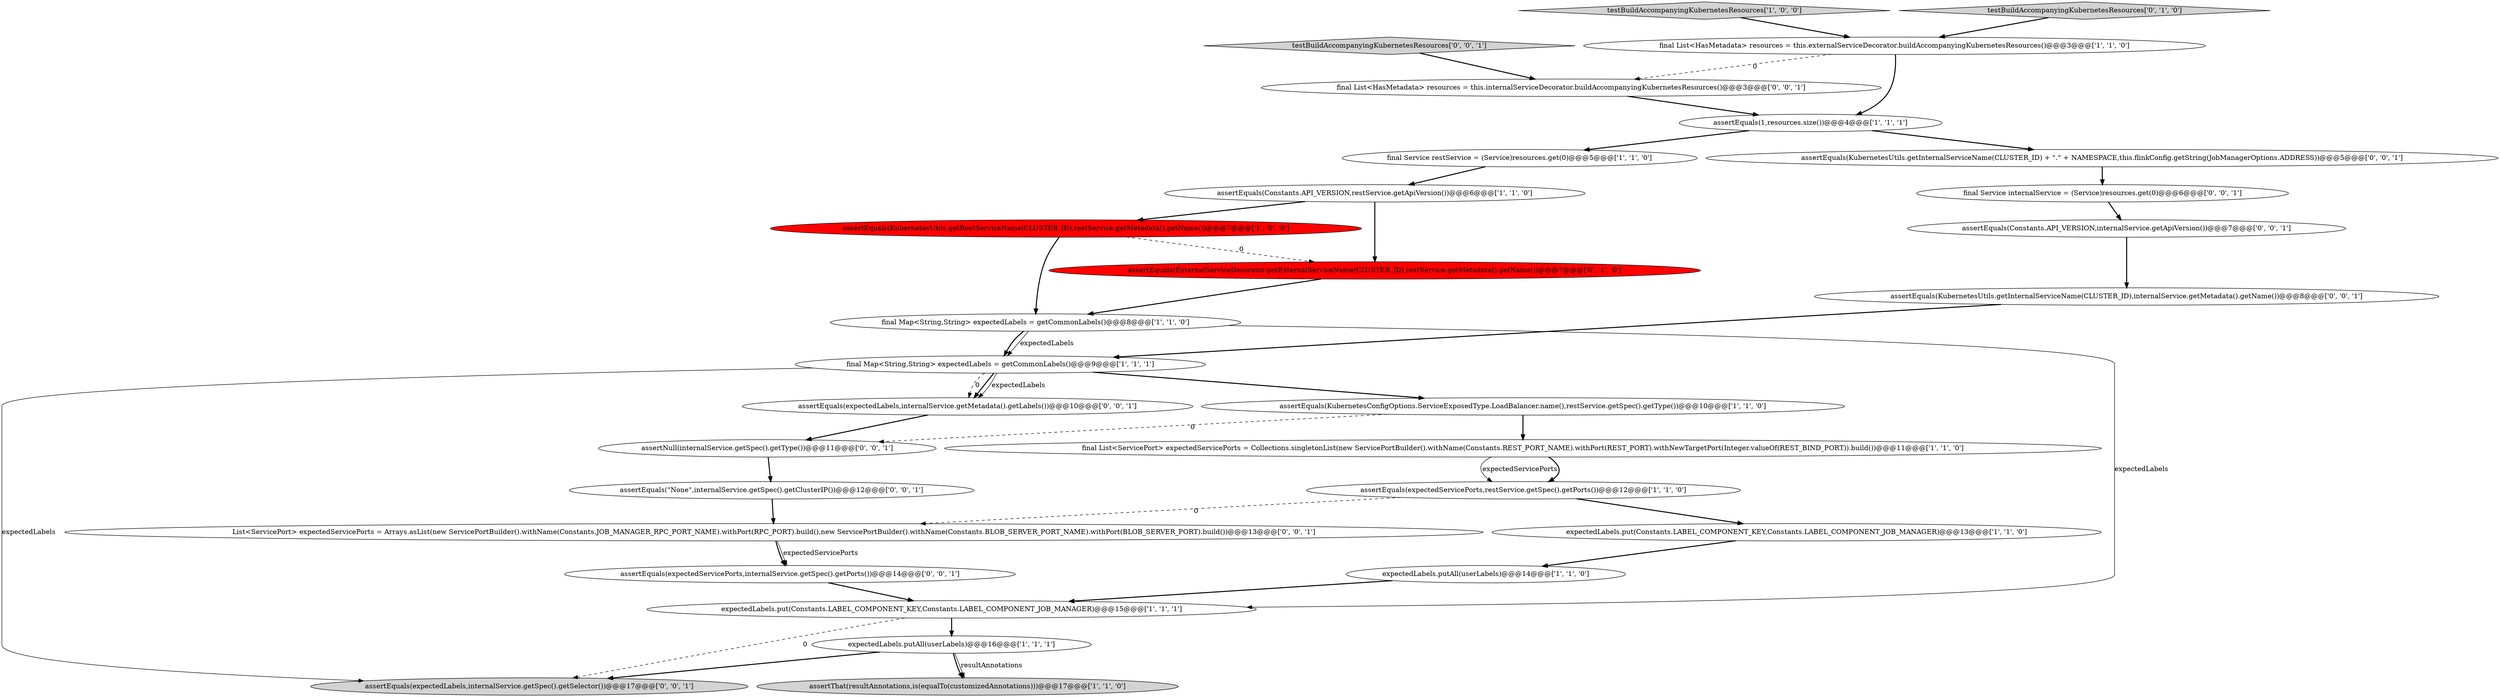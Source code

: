 digraph {
1 [style = filled, label = "final Map<String,String> expectedLabels = getCommonLabels()@@@8@@@['1', '1', '0']", fillcolor = white, shape = ellipse image = "AAA0AAABBB1BBB"];
10 [style = filled, label = "assertEquals(KubernetesConfigOptions.ServiceExposedType.LoadBalancer.name(),restService.getSpec().getType())@@@10@@@['1', '1', '0']", fillcolor = white, shape = ellipse image = "AAA0AAABBB1BBB"];
18 [style = filled, label = "assertEquals(expectedServicePorts,internalService.getSpec().getPorts())@@@14@@@['0', '0', '1']", fillcolor = white, shape = ellipse image = "AAA0AAABBB3BBB"];
28 [style = filled, label = "assertEquals(expectedLabels,internalService.getMetadata().getLabels())@@@10@@@['0', '0', '1']", fillcolor = white, shape = ellipse image = "AAA0AAABBB3BBB"];
27 [style = filled, label = "final Service internalService = (Service)resources.get(0)@@@6@@@['0', '0', '1']", fillcolor = white, shape = ellipse image = "AAA0AAABBB3BBB"];
12 [style = filled, label = "testBuildAccompanyingKubernetesResources['1', '0', '0']", fillcolor = lightgray, shape = diamond image = "AAA0AAABBB1BBB"];
8 [style = filled, label = "final Service restService = (Service)resources.get(0)@@@5@@@['1', '1', '0']", fillcolor = white, shape = ellipse image = "AAA0AAABBB1BBB"];
25 [style = filled, label = "assertEquals(\"None\",internalService.getSpec().getClusterIP())@@@12@@@['0', '0', '1']", fillcolor = white, shape = ellipse image = "AAA0AAABBB3BBB"];
29 [style = filled, label = "assertEquals(expectedLabels,internalService.getSpec().getSelector())@@@17@@@['0', '0', '1']", fillcolor = lightgray, shape = ellipse image = "AAA0AAABBB3BBB"];
13 [style = filled, label = "expectedLabels.putAll(userLabels)@@@14@@@['1', '1', '0']", fillcolor = white, shape = ellipse image = "AAA0AAABBB1BBB"];
15 [style = filled, label = "expectedLabels.putAll(userLabels)@@@16@@@['1', '1', '1']", fillcolor = white, shape = ellipse image = "AAA0AAABBB1BBB"];
26 [style = filled, label = "List<ServicePort> expectedServicePorts = Arrays.asList(new ServicePortBuilder().withName(Constants.JOB_MANAGER_RPC_PORT_NAME).withPort(RPC_PORT).build(),new ServicePortBuilder().withName(Constants.BLOB_SERVER_PORT_NAME).withPort(BLOB_SERVER_PORT).build())@@@13@@@['0', '0', '1']", fillcolor = white, shape = ellipse image = "AAA0AAABBB3BBB"];
4 [style = filled, label = "assertThat(resultAnnotations,is(equalTo(customizedAnnotations)))@@@17@@@['1', '1', '0']", fillcolor = lightgray, shape = ellipse image = "AAA0AAABBB1BBB"];
22 [style = filled, label = "assertEquals(KubernetesUtils.getInternalServiceName(CLUSTER_ID),internalService.getMetadata().getName())@@@8@@@['0', '0', '1']", fillcolor = white, shape = ellipse image = "AAA0AAABBB3BBB"];
9 [style = filled, label = "assertEquals(Constants.API_VERSION,restService.getApiVersion())@@@6@@@['1', '1', '0']", fillcolor = white, shape = ellipse image = "AAA0AAABBB1BBB"];
20 [style = filled, label = "testBuildAccompanyingKubernetesResources['0', '0', '1']", fillcolor = lightgray, shape = diamond image = "AAA0AAABBB3BBB"];
16 [style = filled, label = "assertEquals(ExternalServiceDecorator.getExternalServiceName(CLUSTER_ID),restService.getMetadata().getName())@@@7@@@['0', '1', '0']", fillcolor = red, shape = ellipse image = "AAA1AAABBB2BBB"];
19 [style = filled, label = "assertEquals(KubernetesUtils.getInternalServiceName(CLUSTER_ID) + \".\" + NAMESPACE,this.flinkConfig.getString(JobManagerOptions.ADDRESS))@@@5@@@['0', '0', '1']", fillcolor = white, shape = ellipse image = "AAA0AAABBB3BBB"];
0 [style = filled, label = "final List<HasMetadata> resources = this.externalServiceDecorator.buildAccompanyingKubernetesResources()@@@3@@@['1', '1', '0']", fillcolor = white, shape = ellipse image = "AAA0AAABBB1BBB"];
23 [style = filled, label = "assertNull(internalService.getSpec().getType())@@@11@@@['0', '0', '1']", fillcolor = white, shape = ellipse image = "AAA0AAABBB3BBB"];
5 [style = filled, label = "expectedLabels.put(Constants.LABEL_COMPONENT_KEY,Constants.LABEL_COMPONENT_JOB_MANAGER)@@@13@@@['1', '1', '0']", fillcolor = white, shape = ellipse image = "AAA0AAABBB1BBB"];
7 [style = filled, label = "expectedLabels.put(Constants.LABEL_COMPONENT_KEY,Constants.LABEL_COMPONENT_JOB_MANAGER)@@@15@@@['1', '1', '1']", fillcolor = white, shape = ellipse image = "AAA0AAABBB1BBB"];
21 [style = filled, label = "assertEquals(Constants.API_VERSION,internalService.getApiVersion())@@@7@@@['0', '0', '1']", fillcolor = white, shape = ellipse image = "AAA0AAABBB3BBB"];
14 [style = filled, label = "assertEquals(expectedServicePorts,restService.getSpec().getPorts())@@@12@@@['1', '1', '0']", fillcolor = white, shape = ellipse image = "AAA0AAABBB1BBB"];
2 [style = filled, label = "final List<ServicePort> expectedServicePorts = Collections.singletonList(new ServicePortBuilder().withName(Constants.REST_PORT_NAME).withPort(REST_PORT).withNewTargetPort(Integer.valueOf(REST_BIND_PORT)).build())@@@11@@@['1', '1', '0']", fillcolor = white, shape = ellipse image = "AAA0AAABBB1BBB"];
17 [style = filled, label = "testBuildAccompanyingKubernetesResources['0', '1', '0']", fillcolor = lightgray, shape = diamond image = "AAA0AAABBB2BBB"];
11 [style = filled, label = "final Map<String,String> expectedLabels = getCommonLabels()@@@9@@@['1', '1', '1']", fillcolor = white, shape = ellipse image = "AAA0AAABBB1BBB"];
24 [style = filled, label = "final List<HasMetadata> resources = this.internalServiceDecorator.buildAccompanyingKubernetesResources()@@@3@@@['0', '0', '1']", fillcolor = white, shape = ellipse image = "AAA0AAABBB3BBB"];
3 [style = filled, label = "assertEquals(1,resources.size())@@@4@@@['1', '1', '1']", fillcolor = white, shape = ellipse image = "AAA0AAABBB1BBB"];
6 [style = filled, label = "assertEquals(KubernetesUtils.getRestServiceName(CLUSTER_ID),restService.getMetadata().getName())@@@7@@@['1', '0', '0']", fillcolor = red, shape = ellipse image = "AAA1AAABBB1BBB"];
2->14 [style = solid, label="expectedServicePorts"];
0->3 [style = bold, label=""];
11->28 [style = bold, label=""];
23->25 [style = bold, label=""];
11->28 [style = solid, label="expectedLabels"];
26->18 [style = bold, label=""];
1->11 [style = solid, label="expectedLabels"];
12->0 [style = bold, label=""];
9->16 [style = bold, label=""];
14->26 [style = dashed, label="0"];
1->11 [style = bold, label=""];
9->6 [style = bold, label=""];
11->28 [style = dashed, label="0"];
6->1 [style = bold, label=""];
6->16 [style = dashed, label="0"];
17->0 [style = bold, label=""];
3->19 [style = bold, label=""];
16->1 [style = bold, label=""];
21->22 [style = bold, label=""];
11->10 [style = bold, label=""];
13->7 [style = bold, label=""];
28->23 [style = bold, label=""];
3->8 [style = bold, label=""];
19->27 [style = bold, label=""];
5->13 [style = bold, label=""];
2->14 [style = bold, label=""];
25->26 [style = bold, label=""];
15->4 [style = solid, label="resultAnnotations"];
15->4 [style = bold, label=""];
8->9 [style = bold, label=""];
1->7 [style = solid, label="expectedLabels"];
11->29 [style = solid, label="expectedLabels"];
0->24 [style = dashed, label="0"];
7->15 [style = bold, label=""];
10->2 [style = bold, label=""];
7->29 [style = dashed, label="0"];
18->7 [style = bold, label=""];
20->24 [style = bold, label=""];
10->23 [style = dashed, label="0"];
27->21 [style = bold, label=""];
26->18 [style = solid, label="expectedServicePorts"];
24->3 [style = bold, label=""];
22->11 [style = bold, label=""];
15->29 [style = bold, label=""];
14->5 [style = bold, label=""];
}
